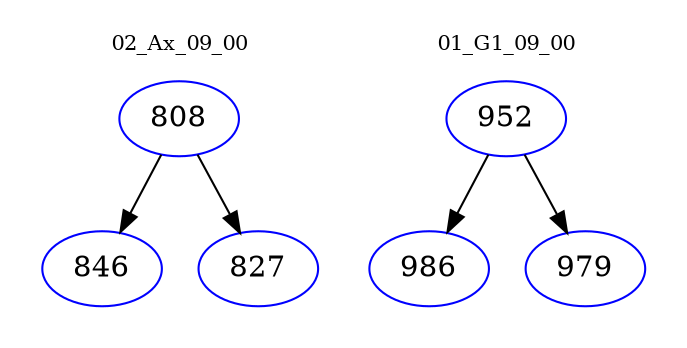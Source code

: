 digraph{
subgraph cluster_0 {
color = white
label = "02_Ax_09_00";
fontsize=10;
T0_808 [label="808", color="blue"]
T0_808 -> T0_846 [color="black"]
T0_846 [label="846", color="blue"]
T0_808 -> T0_827 [color="black"]
T0_827 [label="827", color="blue"]
}
subgraph cluster_1 {
color = white
label = "01_G1_09_00";
fontsize=10;
T1_952 [label="952", color="blue"]
T1_952 -> T1_986 [color="black"]
T1_986 [label="986", color="blue"]
T1_952 -> T1_979 [color="black"]
T1_979 [label="979", color="blue"]
}
}
